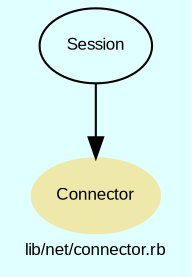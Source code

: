 digraph TopLevel {
    compound = true
    bgcolor = lightcyan1
    fontname = Arial
    fontsize = 8
    label = "lib/net/connector.rb"
    node [
        fontname = Arial,
        fontsize = 8,
        color = black
    ]

    Connector [
        fontcolor = black,
        URL = "classes/Connector.html",
        shape = ellipse,
        color = palegoldenrod,
        style = filled,
        label = "Connector"
    ]

    Session [
        URL = "classes/Session.html",
        label = "Session"
    ]

    Session -> Connector [

    ]

}

